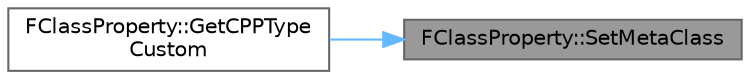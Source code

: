 digraph "FClassProperty::SetMetaClass"
{
 // INTERACTIVE_SVG=YES
 // LATEX_PDF_SIZE
  bgcolor="transparent";
  edge [fontname=Helvetica,fontsize=10,labelfontname=Helvetica,labelfontsize=10];
  node [fontname=Helvetica,fontsize=10,shape=box,height=0.2,width=0.4];
  rankdir="RL";
  Node1 [id="Node000001",label="FClassProperty::SetMetaClass",height=0.2,width=0.4,color="gray40", fillcolor="grey60", style="filled", fontcolor="black",tooltip="Setter function for this property's MetaClass member."];
  Node1 -> Node2 [id="edge1_Node000001_Node000002",dir="back",color="steelblue1",style="solid",tooltip=" "];
  Node2 [id="Node000002",label="FClassProperty::GetCPPType\lCustom",height=0.2,width=0.4,color="grey40", fillcolor="white", style="filled",URL="$df/deb/classFClassProperty.html#a3e0a4f2b9e727d69090d90b5c1e6b3d9",tooltip=" "];
}
